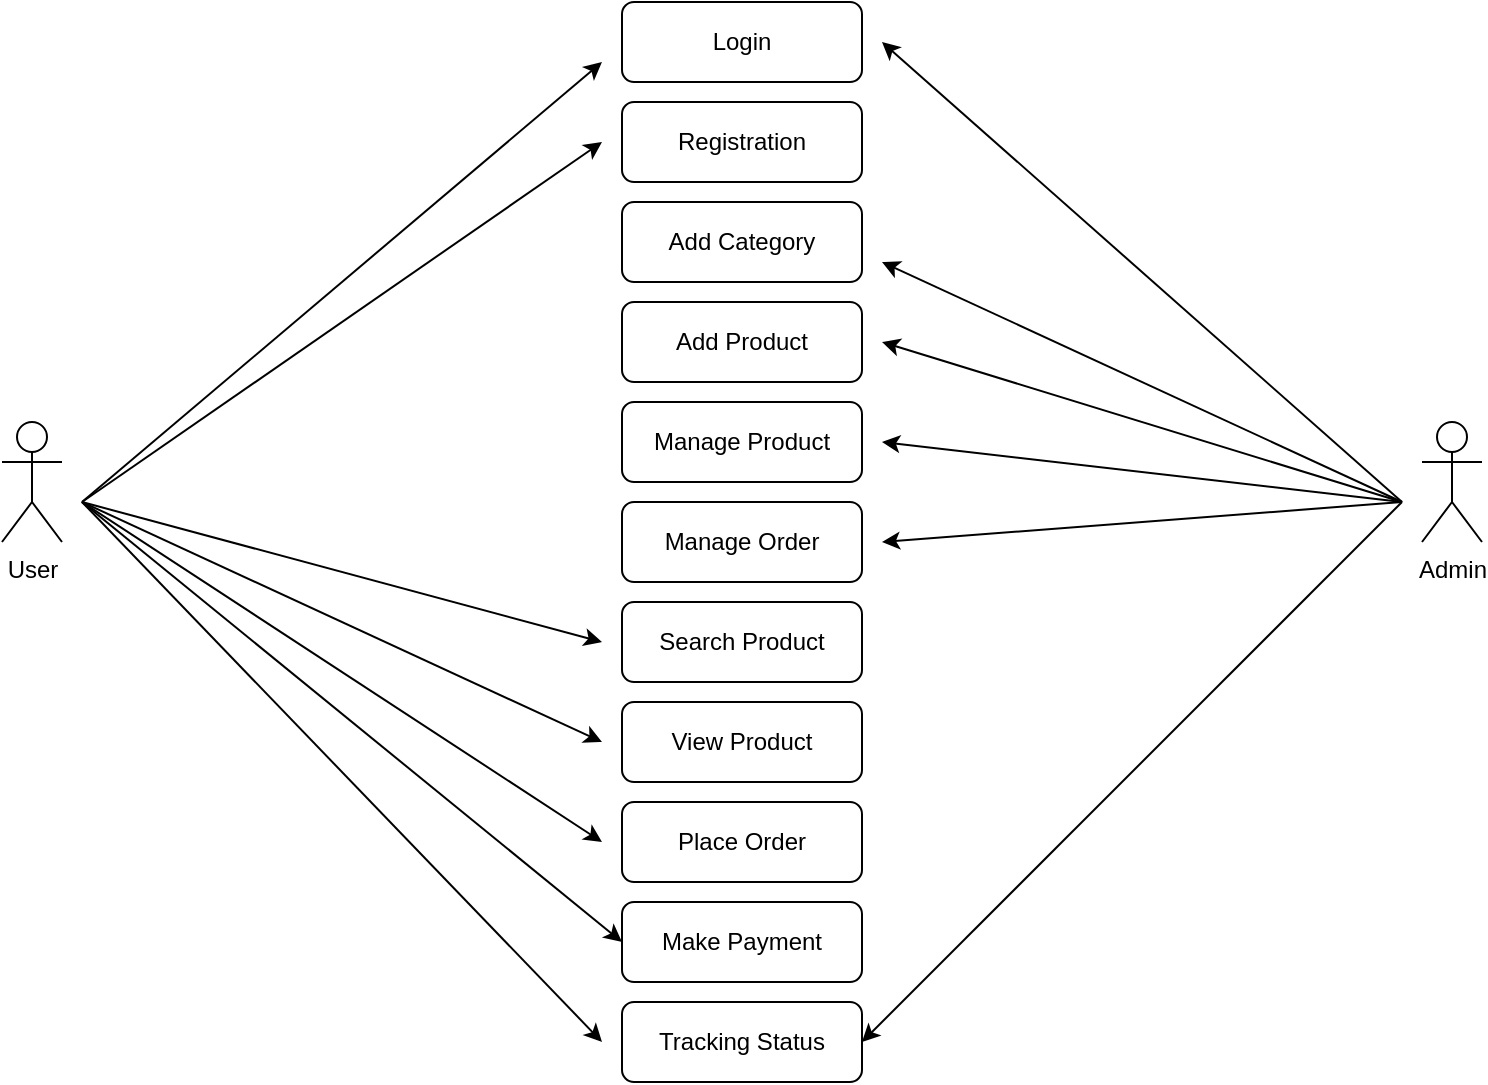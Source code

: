 <mxfile version="22.1.18" type="device">
  <diagram name="Page-1" id="D2BzuUj0l-tpCvgtNpzv">
    <mxGraphModel dx="1055" dy="563" grid="1" gridSize="10" guides="1" tooltips="1" connect="1" arrows="1" fold="1" page="1" pageScale="1" pageWidth="850" pageHeight="1100" math="0" shadow="0">
      <root>
        <mxCell id="0" />
        <mxCell id="1" parent="0" />
        <mxCell id="FVYozQUbuQhl3cK4-Fzn-1" value="User" style="shape=umlActor;verticalLabelPosition=bottom;verticalAlign=top;html=1;outlineConnect=0;" vertex="1" parent="1">
          <mxGeometry x="50" y="220" width="30" height="60" as="geometry" />
        </mxCell>
        <mxCell id="FVYozQUbuQhl3cK4-Fzn-2" value="Login" style="rounded=1;whiteSpace=wrap;html=1;" vertex="1" parent="1">
          <mxGeometry x="360" y="10" width="120" height="40" as="geometry" />
        </mxCell>
        <mxCell id="FVYozQUbuQhl3cK4-Fzn-3" value="Add Category" style="rounded=1;whiteSpace=wrap;html=1;" vertex="1" parent="1">
          <mxGeometry x="360" y="110" width="120" height="40" as="geometry" />
        </mxCell>
        <mxCell id="FVYozQUbuQhl3cK4-Fzn-4" value="Add Product" style="rounded=1;whiteSpace=wrap;html=1;" vertex="1" parent="1">
          <mxGeometry x="360" y="160" width="120" height="40" as="geometry" />
        </mxCell>
        <mxCell id="FVYozQUbuQhl3cK4-Fzn-5" value="Registration" style="rounded=1;whiteSpace=wrap;html=1;" vertex="1" parent="1">
          <mxGeometry x="360" y="60" width="120" height="40" as="geometry" />
        </mxCell>
        <mxCell id="FVYozQUbuQhl3cK4-Fzn-6" value="Manage Order" style="rounded=1;whiteSpace=wrap;html=1;" vertex="1" parent="1">
          <mxGeometry x="360" y="260" width="120" height="40" as="geometry" />
        </mxCell>
        <mxCell id="FVYozQUbuQhl3cK4-Fzn-7" value="Manage Product" style="rounded=1;whiteSpace=wrap;html=1;" vertex="1" parent="1">
          <mxGeometry x="360" y="210" width="120" height="40" as="geometry" />
        </mxCell>
        <mxCell id="FVYozQUbuQhl3cK4-Fzn-9" value="Search Product" style="rounded=1;whiteSpace=wrap;html=1;" vertex="1" parent="1">
          <mxGeometry x="360" y="310" width="120" height="40" as="geometry" />
        </mxCell>
        <mxCell id="FVYozQUbuQhl3cK4-Fzn-10" value="View Product" style="rounded=1;whiteSpace=wrap;html=1;" vertex="1" parent="1">
          <mxGeometry x="360" y="360" width="120" height="40" as="geometry" />
        </mxCell>
        <mxCell id="FVYozQUbuQhl3cK4-Fzn-11" value="Place Order" style="rounded=1;whiteSpace=wrap;html=1;" vertex="1" parent="1">
          <mxGeometry x="360" y="410" width="120" height="40" as="geometry" />
        </mxCell>
        <mxCell id="FVYozQUbuQhl3cK4-Fzn-13" value="Make Payment" style="rounded=1;whiteSpace=wrap;html=1;" vertex="1" parent="1">
          <mxGeometry x="360" y="460" width="120" height="40" as="geometry" />
        </mxCell>
        <mxCell id="FVYozQUbuQhl3cK4-Fzn-14" value="Tracking Status" style="rounded=1;whiteSpace=wrap;html=1;" vertex="1" parent="1">
          <mxGeometry x="360" y="510" width="120" height="40" as="geometry" />
        </mxCell>
        <mxCell id="FVYozQUbuQhl3cK4-Fzn-16" value="Admin" style="shape=umlActor;verticalLabelPosition=bottom;verticalAlign=top;html=1;outlineConnect=0;" vertex="1" parent="1">
          <mxGeometry x="760" y="220" width="30" height="60" as="geometry" />
        </mxCell>
        <mxCell id="FVYozQUbuQhl3cK4-Fzn-17" value="" style="endArrow=classic;html=1;rounded=0;" edge="1" parent="1">
          <mxGeometry width="50" height="50" relative="1" as="geometry">
            <mxPoint x="90" y="260" as="sourcePoint" />
            <mxPoint x="350" y="40" as="targetPoint" />
          </mxGeometry>
        </mxCell>
        <mxCell id="FVYozQUbuQhl3cK4-Fzn-18" value="" style="endArrow=classic;html=1;rounded=0;" edge="1" parent="1">
          <mxGeometry width="50" height="50" relative="1" as="geometry">
            <mxPoint x="90" y="260" as="sourcePoint" />
            <mxPoint x="350" y="80" as="targetPoint" />
          </mxGeometry>
        </mxCell>
        <mxCell id="FVYozQUbuQhl3cK4-Fzn-19" value="" style="endArrow=classic;html=1;rounded=0;" edge="1" parent="1">
          <mxGeometry width="50" height="50" relative="1" as="geometry">
            <mxPoint x="90" y="260" as="sourcePoint" />
            <mxPoint x="350" y="330" as="targetPoint" />
          </mxGeometry>
        </mxCell>
        <mxCell id="FVYozQUbuQhl3cK4-Fzn-20" value="" style="endArrow=classic;html=1;rounded=0;" edge="1" parent="1">
          <mxGeometry width="50" height="50" relative="1" as="geometry">
            <mxPoint x="90" y="260" as="sourcePoint" />
            <mxPoint x="350" y="380" as="targetPoint" />
          </mxGeometry>
        </mxCell>
        <mxCell id="FVYozQUbuQhl3cK4-Fzn-23" value="" style="endArrow=classic;html=1;rounded=0;" edge="1" parent="1">
          <mxGeometry width="50" height="50" relative="1" as="geometry">
            <mxPoint x="90" y="260" as="sourcePoint" />
            <mxPoint x="350" y="430" as="targetPoint" />
          </mxGeometry>
        </mxCell>
        <mxCell id="FVYozQUbuQhl3cK4-Fzn-24" value="" style="endArrow=classic;html=1;rounded=0;entryX=0;entryY=0.5;entryDx=0;entryDy=0;" edge="1" parent="1" target="FVYozQUbuQhl3cK4-Fzn-13">
          <mxGeometry width="50" height="50" relative="1" as="geometry">
            <mxPoint x="90" y="260" as="sourcePoint" />
            <mxPoint x="360" y="440" as="targetPoint" />
          </mxGeometry>
        </mxCell>
        <mxCell id="FVYozQUbuQhl3cK4-Fzn-25" value="" style="endArrow=classic;html=1;rounded=0;" edge="1" parent="1">
          <mxGeometry width="50" height="50" relative="1" as="geometry">
            <mxPoint x="90" y="260" as="sourcePoint" />
            <mxPoint x="350" y="530" as="targetPoint" />
          </mxGeometry>
        </mxCell>
        <mxCell id="FVYozQUbuQhl3cK4-Fzn-26" value="" style="endArrow=classic;html=1;rounded=0;" edge="1" parent="1">
          <mxGeometry width="50" height="50" relative="1" as="geometry">
            <mxPoint x="750" y="260" as="sourcePoint" />
            <mxPoint x="490" y="30" as="targetPoint" />
          </mxGeometry>
        </mxCell>
        <mxCell id="FVYozQUbuQhl3cK4-Fzn-27" value="" style="endArrow=classic;html=1;rounded=0;" edge="1" parent="1">
          <mxGeometry width="50" height="50" relative="1" as="geometry">
            <mxPoint x="750" y="260" as="sourcePoint" />
            <mxPoint x="490" y="140" as="targetPoint" />
          </mxGeometry>
        </mxCell>
        <mxCell id="FVYozQUbuQhl3cK4-Fzn-28" value="" style="endArrow=classic;html=1;rounded=0;" edge="1" parent="1">
          <mxGeometry width="50" height="50" relative="1" as="geometry">
            <mxPoint x="750" y="260" as="sourcePoint" />
            <mxPoint x="490" y="180" as="targetPoint" />
          </mxGeometry>
        </mxCell>
        <mxCell id="FVYozQUbuQhl3cK4-Fzn-29" value="" style="endArrow=classic;html=1;rounded=0;" edge="1" parent="1">
          <mxGeometry width="50" height="50" relative="1" as="geometry">
            <mxPoint x="750" y="260" as="sourcePoint" />
            <mxPoint x="490" y="230" as="targetPoint" />
          </mxGeometry>
        </mxCell>
        <mxCell id="FVYozQUbuQhl3cK4-Fzn-30" value="" style="endArrow=classic;html=1;rounded=0;" edge="1" parent="1">
          <mxGeometry width="50" height="50" relative="1" as="geometry">
            <mxPoint x="750" y="260" as="sourcePoint" />
            <mxPoint x="490" y="280" as="targetPoint" />
          </mxGeometry>
        </mxCell>
        <mxCell id="FVYozQUbuQhl3cK4-Fzn-31" value="" style="endArrow=classic;html=1;rounded=0;entryX=1;entryY=0.5;entryDx=0;entryDy=0;" edge="1" parent="1" target="FVYozQUbuQhl3cK4-Fzn-14">
          <mxGeometry width="50" height="50" relative="1" as="geometry">
            <mxPoint x="750" y="260" as="sourcePoint" />
            <mxPoint x="500" y="290" as="targetPoint" />
          </mxGeometry>
        </mxCell>
      </root>
    </mxGraphModel>
  </diagram>
</mxfile>
